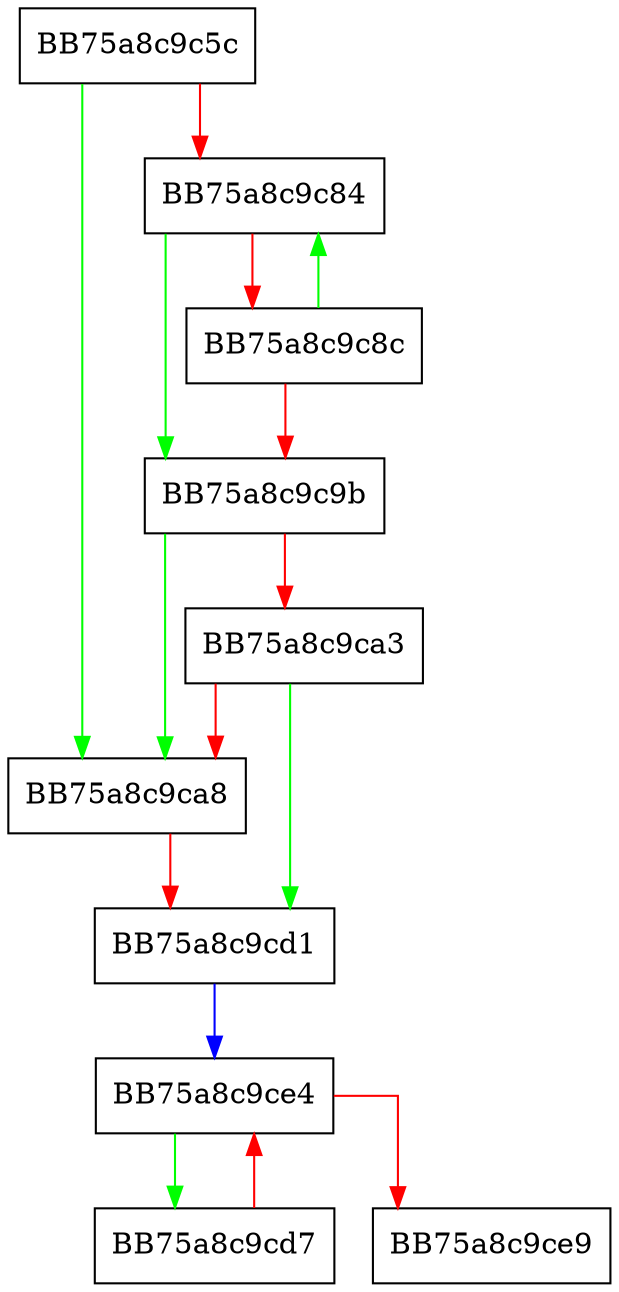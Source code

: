 digraph _Char_to_elts {
  node [shape="box"];
  graph [splines=ortho];
  BB75a8c9c5c -> BB75a8c9ca8 [color="green"];
  BB75a8c9c5c -> BB75a8c9c84 [color="red"];
  BB75a8c9c84 -> BB75a8c9c9b [color="green"];
  BB75a8c9c84 -> BB75a8c9c8c [color="red"];
  BB75a8c9c8c -> BB75a8c9c84 [color="green"];
  BB75a8c9c8c -> BB75a8c9c9b [color="red"];
  BB75a8c9c9b -> BB75a8c9ca8 [color="green"];
  BB75a8c9c9b -> BB75a8c9ca3 [color="red"];
  BB75a8c9ca3 -> BB75a8c9cd1 [color="green"];
  BB75a8c9ca3 -> BB75a8c9ca8 [color="red"];
  BB75a8c9ca8 -> BB75a8c9cd1 [color="red"];
  BB75a8c9cd1 -> BB75a8c9ce4 [color="blue"];
  BB75a8c9cd7 -> BB75a8c9ce4 [color="red"];
  BB75a8c9ce4 -> BB75a8c9cd7 [color="green"];
  BB75a8c9ce4 -> BB75a8c9ce9 [color="red"];
}